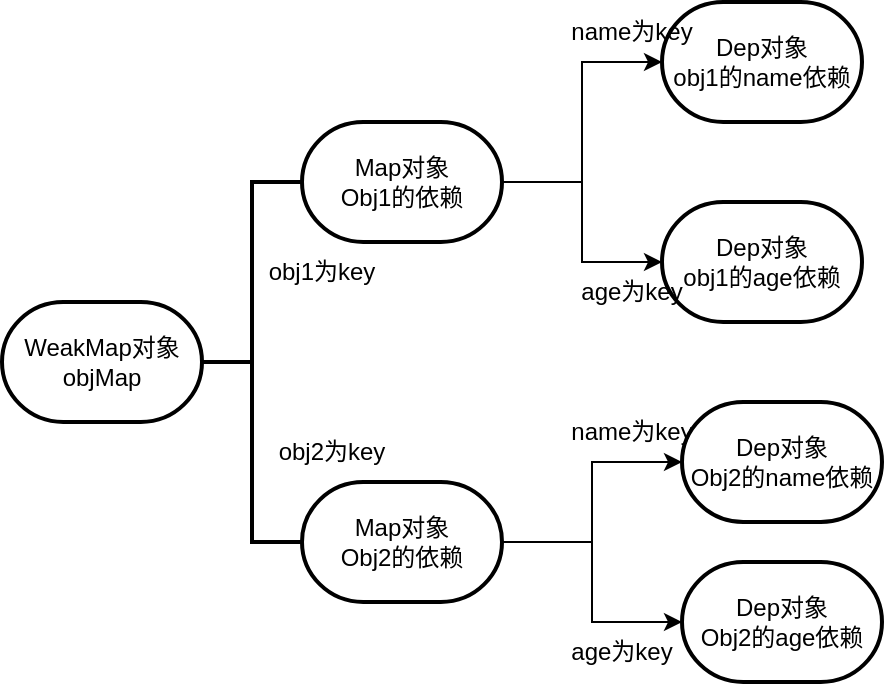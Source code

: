 <mxfile version="15.5.4" type="embed"><diagram id="xeNAmTGpPp0rghXLMhTI" name="Page-1"><mxGraphModel dx="558" dy="571" grid="1" gridSize="10" guides="1" tooltips="1" connect="1" arrows="1" fold="1" page="1" pageScale="1" pageWidth="850" pageHeight="1100" math="0" shadow="0"><root><mxCell id="0"/><mxCell id="1" parent="0"/><mxCell id="2" value="WeakMap对象&lt;br&gt;objMap" style="strokeWidth=2;html=1;shape=mxgraph.flowchart.terminator;whiteSpace=wrap;" vertex="1" parent="1"><mxGeometry x="80" y="300" width="100" height="60" as="geometry"/></mxCell><mxCell id="3" value="" style="strokeWidth=2;html=1;shape=mxgraph.flowchart.annotation_2;align=left;labelPosition=right;pointerEvents=1;" vertex="1" parent="1"><mxGeometry x="180" y="240" width="50" height="180" as="geometry"/></mxCell><mxCell id="7" value="" style="edgeStyle=orthogonalEdgeStyle;rounded=0;orthogonalLoop=1;jettySize=auto;html=1;" edge="1" parent="1" source="4" target="6"><mxGeometry relative="1" as="geometry"/></mxCell><mxCell id="11" value="" style="edgeStyle=orthogonalEdgeStyle;rounded=0;orthogonalLoop=1;jettySize=auto;html=1;" edge="1" parent="1" source="4" target="10"><mxGeometry relative="1" as="geometry"/></mxCell><mxCell id="4" value="Map对象&lt;br&gt;Obj1的依赖" style="strokeWidth=2;html=1;shape=mxgraph.flowchart.terminator;whiteSpace=wrap;" vertex="1" parent="1"><mxGeometry x="230" y="210" width="100" height="60" as="geometry"/></mxCell><mxCell id="13" value="" style="edgeStyle=orthogonalEdgeStyle;rounded=0;orthogonalLoop=1;jettySize=auto;html=1;" edge="1" parent="1" source="5" target="12"><mxGeometry relative="1" as="geometry"/></mxCell><mxCell id="15" value="" style="edgeStyle=orthogonalEdgeStyle;rounded=0;orthogonalLoop=1;jettySize=auto;html=1;" edge="1" parent="1" source="5" target="14"><mxGeometry relative="1" as="geometry"/></mxCell><mxCell id="5" value="Map对象&lt;br&gt;Obj2的依赖" style="strokeWidth=2;html=1;shape=mxgraph.flowchart.terminator;whiteSpace=wrap;" vertex="1" parent="1"><mxGeometry x="230" y="390" width="100" height="60" as="geometry"/></mxCell><mxCell id="6" value="Dep对象&lt;br&gt;obj1的age依赖" style="strokeWidth=2;html=1;shape=mxgraph.flowchart.terminator;whiteSpace=wrap;" vertex="1" parent="1"><mxGeometry x="410" y="250" width="100" height="60" as="geometry"/></mxCell><mxCell id="10" value="Dep对象&lt;br&gt;obj1的name依赖" style="strokeWidth=2;html=1;shape=mxgraph.flowchart.terminator;whiteSpace=wrap;" vertex="1" parent="1"><mxGeometry x="410" y="150" width="100" height="60" as="geometry"/></mxCell><mxCell id="12" value="Dep对象&lt;br&gt;Obj2的name依赖" style="strokeWidth=2;html=1;shape=mxgraph.flowchart.terminator;whiteSpace=wrap;" vertex="1" parent="1"><mxGeometry x="420" y="350" width="100" height="60" as="geometry"/></mxCell><mxCell id="14" value="Dep对象&lt;br&gt;Obj2的age依赖" style="strokeWidth=2;html=1;shape=mxgraph.flowchart.terminator;whiteSpace=wrap;" vertex="1" parent="1"><mxGeometry x="420" y="430" width="100" height="60" as="geometry"/></mxCell><mxCell id="16" value="obj1为key" style="text;html=1;strokeColor=none;fillColor=none;align=center;verticalAlign=middle;whiteSpace=wrap;rounded=0;" vertex="1" parent="1"><mxGeometry x="210" y="270" width="60" height="30" as="geometry"/></mxCell><mxCell id="18" value="obj2为key" style="text;html=1;strokeColor=none;fillColor=none;align=center;verticalAlign=middle;whiteSpace=wrap;rounded=0;" vertex="1" parent="1"><mxGeometry x="210" y="360" width="70" height="30" as="geometry"/></mxCell><mxCell id="19" value="name为key" style="text;html=1;strokeColor=none;fillColor=none;align=center;verticalAlign=middle;whiteSpace=wrap;rounded=0;" vertex="1" parent="1"><mxGeometry x="360" y="150" width="70" height="30" as="geometry"/></mxCell><mxCell id="20" value="age为key" style="text;html=1;strokeColor=none;fillColor=none;align=center;verticalAlign=middle;whiteSpace=wrap;rounded=0;" vertex="1" parent="1"><mxGeometry x="360" y="280" width="70" height="30" as="geometry"/></mxCell><mxCell id="21" value="name为key" style="text;html=1;strokeColor=none;fillColor=none;align=center;verticalAlign=middle;whiteSpace=wrap;rounded=0;" vertex="1" parent="1"><mxGeometry x="360" y="350" width="70" height="30" as="geometry"/></mxCell><mxCell id="22" value="age为key" style="text;html=1;strokeColor=none;fillColor=none;align=center;verticalAlign=middle;whiteSpace=wrap;rounded=0;" vertex="1" parent="1"><mxGeometry x="355" y="460" width="70" height="30" as="geometry"/></mxCell></root></mxGraphModel></diagram></mxfile>